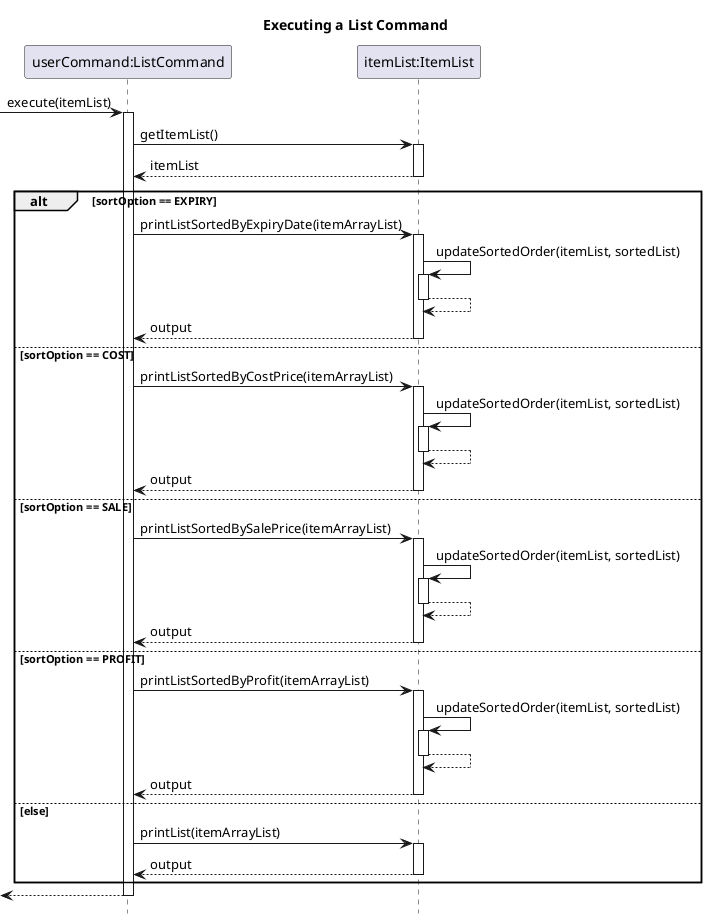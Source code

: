 @startuml

hide footbox
title Executing a List Command

participant "userCommand:ListCommand" as List_Command
participant "itemList:ItemList" as Item_List

-> List_Command : execute(itemList)
activate List_Command

List_Command -> Item_List : getItemList()
activate Item_List
return itemList

alt sortOption == EXPIRY

List_Command -> Item_List : printListSortedByExpiryDate(itemArrayList)
activate Item_List
Item_List -> Item_List: updateSortedOrder(itemList, sortedList)
activate Item_List
return
return output

else sortOption == COST

List_Command -> Item_List : printListSortedByCostPrice(itemArrayList)
activate Item_List
Item_List -> Item_List : updateSortedOrder(itemList, sortedList)
activate Item_List
return
return output

else sortOption == SALE

List_Command -> Item_List : printListSortedBySalePrice(itemArrayList)
activate Item_List
Item_List -> Item_List : updateSortedOrder(itemList, sortedList)
activate Item_List
return
return output

else sortOption == PROFIT

List_Command -> Item_List : printListSortedByProfit(itemArrayList)
activate Item_List
Item_List -> Item_List : updateSortedOrder(itemList, sortedList)
activate Item_List
return
return output

else else

List_Command -> Item_List: printList(itemArrayList)
activate Item_List
return output

end

return




@enduml